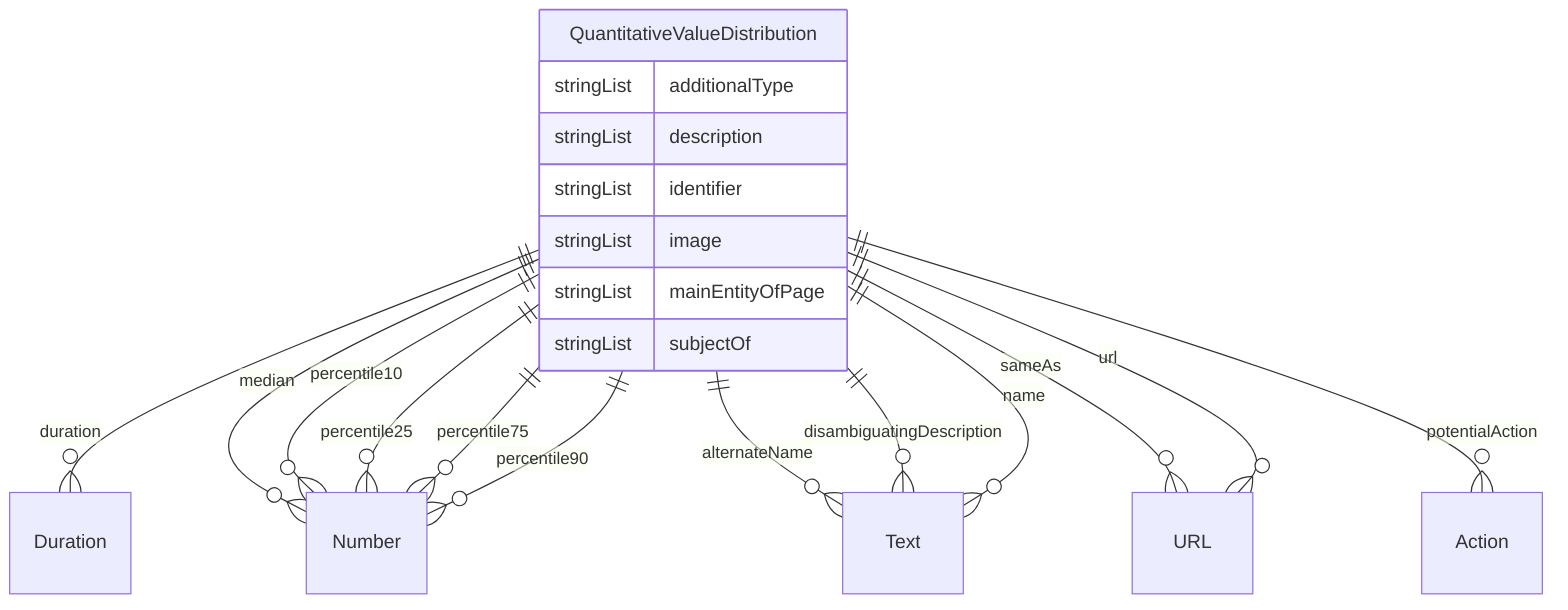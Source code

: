 erDiagram
QuantitativeValueDistribution {
    stringList additionalType  
    stringList description  
    stringList identifier  
    stringList image  
    stringList mainEntityOfPage  
    stringList subjectOf  
}

QuantitativeValueDistribution ||--}o Duration : "duration"
QuantitativeValueDistribution ||--}o Number : "median"
QuantitativeValueDistribution ||--}o Number : "percentile10"
QuantitativeValueDistribution ||--}o Number : "percentile25"
QuantitativeValueDistribution ||--}o Number : "percentile75"
QuantitativeValueDistribution ||--}o Number : "percentile90"
QuantitativeValueDistribution ||--}o Text : "alternateName"
QuantitativeValueDistribution ||--}o Text : "disambiguatingDescription"
QuantitativeValueDistribution ||--}o Text : "name"
QuantitativeValueDistribution ||--}o URL : "sameAs"
QuantitativeValueDistribution ||--}o Action : "potentialAction"
QuantitativeValueDistribution ||--}o URL : "url"